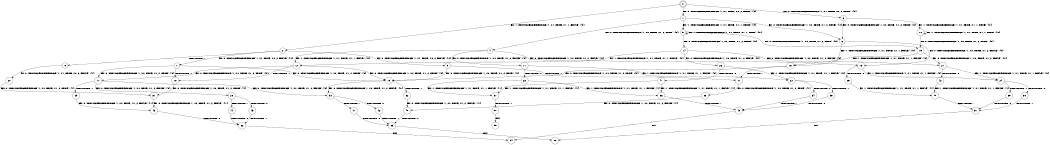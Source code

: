 digraph BCG {
size = "7, 10.5";
center = TRUE;
node [shape = circle];
0 [peripheries = 2];
0 -> 1 [label = "EX !0 !ATOMIC_EXCH_BRANCH (1, +1, TRUE, +0, 2, TRUE) !{0}"];
0 -> 2 [label = "EX !1 !ATOMIC_EXCH_BRANCH (1, +1, TRUE, +1, 1, FALSE) !{0}"];
0 -> 3 [label = "EX !0 !ATOMIC_EXCH_BRANCH (1, +1, TRUE, +0, 2, TRUE) !{0}"];
1 -> 4 [label = "EX !0 !ATOMIC_EXCH_BRANCH (1, +0, TRUE, +1, 2, TRUE) !{0}"];
1 -> 5 [label = "EX !1 !ATOMIC_EXCH_BRANCH (1, +1, TRUE, +1, 1, TRUE) !{0}"];
1 -> 6 [label = "EX !0 !ATOMIC_EXCH_BRANCH (1, +0, TRUE, +1, 2, TRUE) !{0}"];
2 -> 7 [label = "EX !0 !ATOMIC_EXCH_BRANCH (1, +1, TRUE, +0, 2, FALSE) !{0}"];
2 -> 8 [label = "TERMINATE !1"];
2 -> 9 [label = "EX !0 !ATOMIC_EXCH_BRANCH (1, +1, TRUE, +0, 2, FALSE) !{0}"];
3 -> 10 [label = "EX !1 !ATOMIC_EXCH_BRANCH (1, +1, TRUE, +1, 1, TRUE) !{0}"];
3 -> 6 [label = "EX !0 !ATOMIC_EXCH_BRANCH (1, +0, TRUE, +1, 2, TRUE) !{0}"];
4 -> 11 [label = "EX !0 !ATOMIC_EXCH_BRANCH (1, +0, TRUE, +1, 2, FALSE) !{0}"];
4 -> 12 [label = "EX !1 !ATOMIC_EXCH_BRANCH (1, +1, TRUE, +1, 1, FALSE) !{0}"];
4 -> 13 [label = "EX !0 !ATOMIC_EXCH_BRANCH (1, +0, TRUE, +1, 2, FALSE) !{0}"];
5 -> 14 [label = "EX !0 !ATOMIC_EXCH_BRANCH (1, +0, TRUE, +1, 2, TRUE) !{0}"];
5 -> 5 [label = "EX !1 !ATOMIC_EXCH_BRANCH (1, +1, TRUE, +1, 1, TRUE) !{0}"];
5 -> 15 [label = "EX !0 !ATOMIC_EXCH_BRANCH (1, +0, TRUE, +1, 2, TRUE) !{0}"];
6 -> 16 [label = "EX !1 !ATOMIC_EXCH_BRANCH (1, +1, TRUE, +1, 1, FALSE) !{0}"];
6 -> 13 [label = "EX !0 !ATOMIC_EXCH_BRANCH (1, +0, TRUE, +1, 2, FALSE) !{0}"];
7 -> 17 [label = "EX !0 !ATOMIC_EXCH_BRANCH (1, +0, TRUE, +1, 2, TRUE) !{0}"];
7 -> 18 [label = "TERMINATE !1"];
7 -> 19 [label = "EX !0 !ATOMIC_EXCH_BRANCH (1, +0, TRUE, +1, 2, TRUE) !{0}"];
8 -> 20 [label = "EX !0 !ATOMIC_EXCH_BRANCH (1, +1, TRUE, +0, 2, FALSE) !{1}"];
9 -> 21 [label = "TERMINATE !1"];
9 -> 19 [label = "EX !0 !ATOMIC_EXCH_BRANCH (1, +0, TRUE, +1, 2, TRUE) !{0}"];
10 -> 10 [label = "EX !1 !ATOMIC_EXCH_BRANCH (1, +1, TRUE, +1, 1, TRUE) !{0}"];
10 -> 15 [label = "EX !0 !ATOMIC_EXCH_BRANCH (1, +0, TRUE, +1, 2, TRUE) !{0}"];
11 -> 22 [label = "EX !1 !ATOMIC_EXCH_BRANCH (1, +1, TRUE, +1, 1, FALSE) !{0}"];
11 -> 23 [label = "TERMINATE !0"];
12 -> 17 [label = "EX !0 !ATOMIC_EXCH_BRANCH (1, +0, TRUE, +1, 2, TRUE) !{0}"];
12 -> 18 [label = "TERMINATE !1"];
12 -> 19 [label = "EX !0 !ATOMIC_EXCH_BRANCH (1, +0, TRUE, +1, 2, TRUE) !{0}"];
13 -> 24 [label = "EX !1 !ATOMIC_EXCH_BRANCH (1, +1, TRUE, +1, 1, FALSE) !{0}"];
13 -> 25 [label = "TERMINATE !0"];
14 -> 26 [label = "EX !0 !ATOMIC_EXCH_BRANCH (1, +0, TRUE, +1, 2, FALSE) !{0}"];
14 -> 12 [label = "EX !1 !ATOMIC_EXCH_BRANCH (1, +1, TRUE, +1, 1, FALSE) !{0}"];
14 -> 27 [label = "EX !0 !ATOMIC_EXCH_BRANCH (1, +0, TRUE, +1, 2, FALSE) !{0}"];
15 -> 16 [label = "EX !1 !ATOMIC_EXCH_BRANCH (1, +1, TRUE, +1, 1, FALSE) !{0}"];
15 -> 27 [label = "EX !0 !ATOMIC_EXCH_BRANCH (1, +0, TRUE, +1, 2, FALSE) !{0}"];
16 -> 21 [label = "TERMINATE !1"];
16 -> 19 [label = "EX !0 !ATOMIC_EXCH_BRANCH (1, +0, TRUE, +1, 2, TRUE) !{0}"];
17 -> 28 [label = "EX !0 !ATOMIC_EXCH_BRANCH (1, +0, TRUE, +1, 2, FALSE) !{0}"];
17 -> 29 [label = "TERMINATE !1"];
17 -> 30 [label = "EX !0 !ATOMIC_EXCH_BRANCH (1, +0, TRUE, +1, 2, FALSE) !{0}"];
18 -> 31 [label = "EX !0 !ATOMIC_EXCH_BRANCH (1, +0, TRUE, +1, 2, TRUE) !{1}"];
19 -> 32 [label = "TERMINATE !1"];
19 -> 30 [label = "EX !0 !ATOMIC_EXCH_BRANCH (1, +0, TRUE, +1, 2, FALSE) !{0}"];
20 -> 31 [label = "EX !0 !ATOMIC_EXCH_BRANCH (1, +0, TRUE, +1, 2, TRUE) !{1}"];
21 -> 33 [label = "EX !0 !ATOMIC_EXCH_BRANCH (1, +0, TRUE, +1, 2, TRUE) !{1}"];
22 -> 34 [label = "TERMINATE !0"];
22 -> 35 [label = "TERMINATE !1"];
23 -> 36 [label = "EX !1 !ATOMIC_EXCH_BRANCH (1, +1, TRUE, +1, 1, FALSE) !{1}"];
23 -> 37 [label = "EX !1 !ATOMIC_EXCH_BRANCH (1, +1, TRUE, +1, 1, FALSE) !{1}"];
24 -> 38 [label = "TERMINATE !0"];
24 -> 39 [label = "TERMINATE !1"];
25 -> 40 [label = "EX !1 !ATOMIC_EXCH_BRANCH (1, +1, TRUE, +1, 1, FALSE) !{1}"];
26 -> 22 [label = "EX !1 !ATOMIC_EXCH_BRANCH (1, +1, TRUE, +1, 1, FALSE) !{0}"];
26 -> 41 [label = "TERMINATE !0"];
27 -> 24 [label = "EX !1 !ATOMIC_EXCH_BRANCH (1, +1, TRUE, +1, 1, FALSE) !{0}"];
27 -> 42 [label = "TERMINATE !0"];
28 -> 43 [label = "TERMINATE !0"];
28 -> 44 [label = "TERMINATE !1"];
29 -> 45 [label = "EX !0 !ATOMIC_EXCH_BRANCH (1, +0, TRUE, +1, 2, FALSE) !{1}"];
30 -> 46 [label = "TERMINATE !0"];
30 -> 47 [label = "TERMINATE !1"];
31 -> 45 [label = "EX !0 !ATOMIC_EXCH_BRANCH (1, +0, TRUE, +1, 2, FALSE) !{1}"];
32 -> 48 [label = "EX !0 !ATOMIC_EXCH_BRANCH (1, +0, TRUE, +1, 2, FALSE) !{1}"];
33 -> 48 [label = "EX !0 !ATOMIC_EXCH_BRANCH (1, +0, TRUE, +1, 2, FALSE) !{1}"];
34 -> 49 [label = "TERMINATE !1"];
35 -> 49 [label = "TERMINATE !0"];
36 -> 49 [label = "TERMINATE !1"];
37 -> 50 [label = "TERMINATE !1"];
38 -> 51 [label = "TERMINATE !1"];
39 -> 51 [label = "TERMINATE !0"];
40 -> 51 [label = "TERMINATE !1"];
41 -> 36 [label = "EX !1 !ATOMIC_EXCH_BRANCH (1, +1, TRUE, +1, 1, FALSE) !{1}"];
41 -> 37 [label = "EX !1 !ATOMIC_EXCH_BRANCH (1, +1, TRUE, +1, 1, FALSE) !{1}"];
42 -> 40 [label = "EX !1 !ATOMIC_EXCH_BRANCH (1, +1, TRUE, +1, 1, FALSE) !{1}"];
43 -> 52 [label = "TERMINATE !1"];
44 -> 52 [label = "TERMINATE !0"];
45 -> 52 [label = "TERMINATE !0"];
46 -> 53 [label = "TERMINATE !1"];
47 -> 53 [label = "TERMINATE !0"];
48 -> 53 [label = "TERMINATE !0"];
49 -> 54 [label = "exit"];
50 -> 55 [label = "exit"];
51 -> 56 [label = "exit"];
52 -> 54 [label = "exit"];
53 -> 56 [label = "exit"];
}
